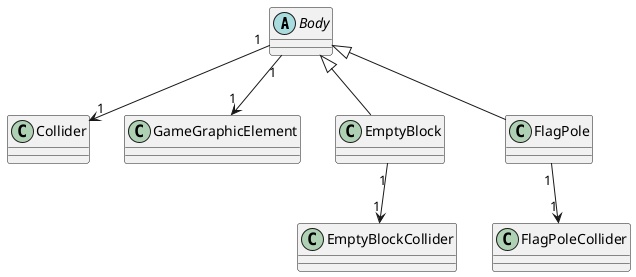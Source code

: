 @startuml
abstract class Body

Body "1" --> "1" Collider
Body "1" --> "1" GameGraphicElement

EmptyBlock -u-|> Body
EmptyBlock "1" --> "1" EmptyBlockCollider

FlagPole -u-|> Body
FlagPole "1" --> "1" FlagPoleCollider
@enduml
